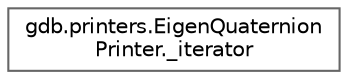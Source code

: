 digraph "类继承关系图"
{
 // LATEX_PDF_SIZE
  bgcolor="transparent";
  edge [fontname=Helvetica,fontsize=10,labelfontname=Helvetica,labelfontsize=10];
  node [fontname=Helvetica,fontsize=10,shape=box,height=0.2,width=0.4];
  rankdir="LR";
  Node0 [id="Node000000",label="gdb.printers.EigenQuaternion\lPrinter._iterator",height=0.2,width=0.4,color="grey40", fillcolor="white", style="filled",URL="$classgdb_1_1printers_1_1_eigen_quaternion_printer_1_1__iterator.html",tooltip=" "];
}
